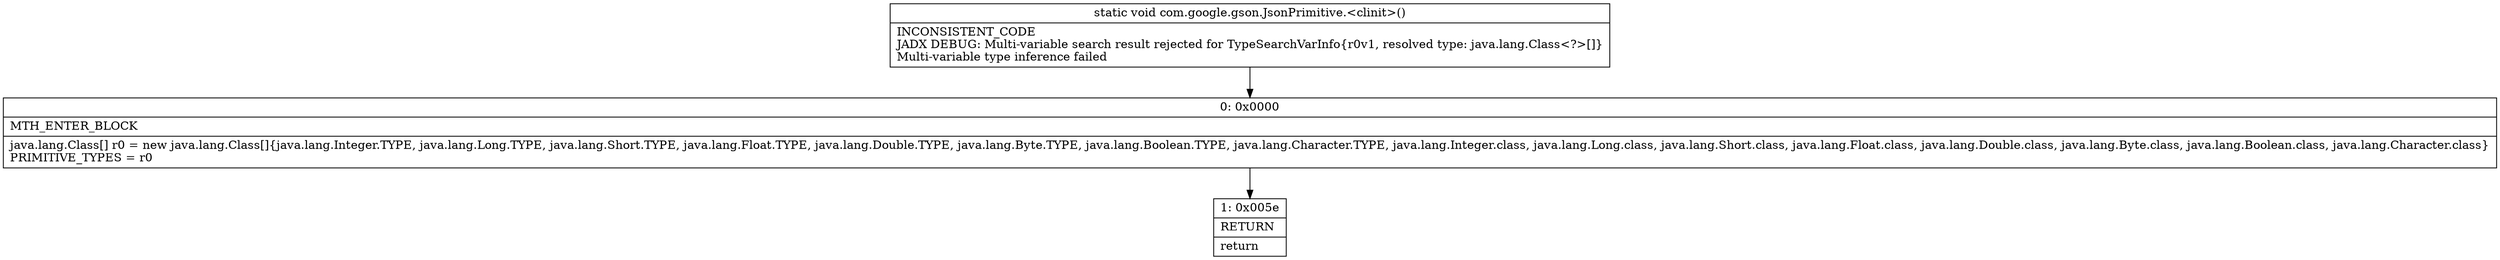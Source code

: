 digraph "CFG forcom.google.gson.JsonPrimitive.\<clinit\>()V" {
Node_0 [shape=record,label="{0\:\ 0x0000|MTH_ENTER_BLOCK\l|java.lang.Class[] r0 = new java.lang.Class[]\{java.lang.Integer.TYPE, java.lang.Long.TYPE, java.lang.Short.TYPE, java.lang.Float.TYPE, java.lang.Double.TYPE, java.lang.Byte.TYPE, java.lang.Boolean.TYPE, java.lang.Character.TYPE, java.lang.Integer.class, java.lang.Long.class, java.lang.Short.class, java.lang.Float.class, java.lang.Double.class, java.lang.Byte.class, java.lang.Boolean.class, java.lang.Character.class\}\lPRIMITIVE_TYPES = r0\l}"];
Node_1 [shape=record,label="{1\:\ 0x005e|RETURN\l|return\l}"];
MethodNode[shape=record,label="{static void com.google.gson.JsonPrimitive.\<clinit\>()  | INCONSISTENT_CODE\lJADX DEBUG: Multi\-variable search result rejected for TypeSearchVarInfo\{r0v1, resolved type: java.lang.Class\<?\>[]\}\lMulti\-variable type inference failed\l}"];
MethodNode -> Node_0;
Node_0 -> Node_1;
}

